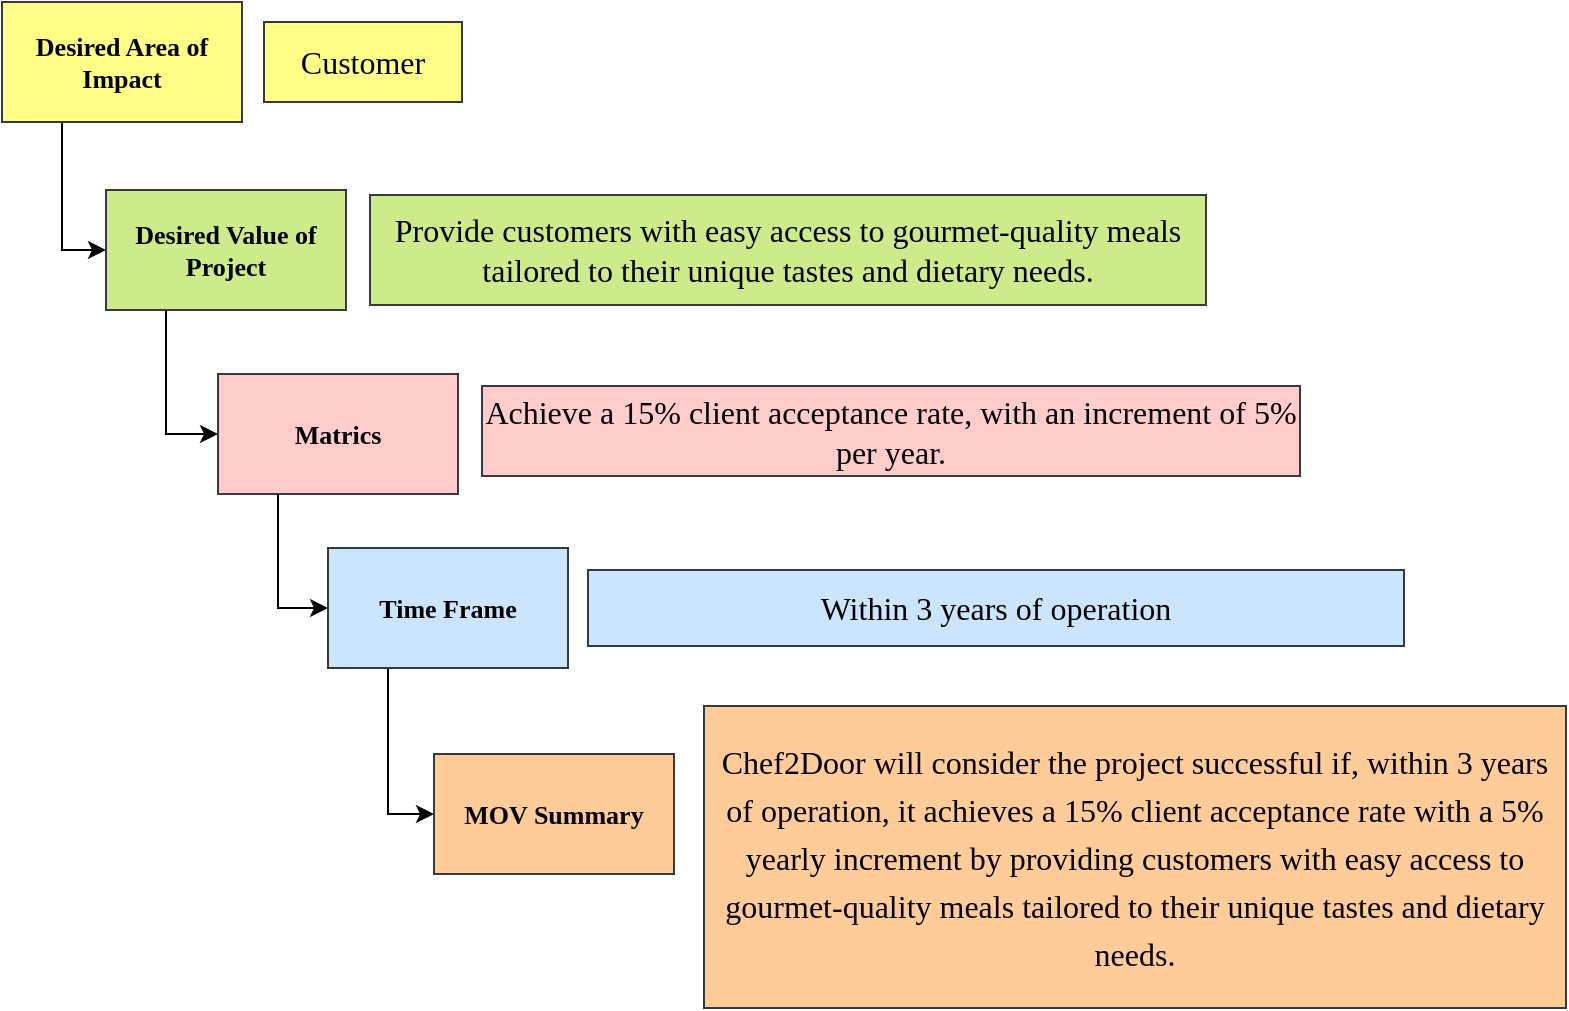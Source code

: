 <mxfile version="24.4.8" type="github" pages="2">
  <diagram name="Page-1" id="UOUT_dEQgqodoObThw4q">
    <mxGraphModel dx="1909" dy="777" grid="0" gridSize="10" guides="1" tooltips="1" connect="1" arrows="1" fold="1" page="0" pageScale="1" pageWidth="827" pageHeight="1169" math="0" shadow="0">
      <root>
        <mxCell id="0" />
        <mxCell id="1" parent="0" />
        <mxCell id="2ig7Iegi0s0cv4aiwe4C-1" value="Customer" style="rounded=0;whiteSpace=wrap;html=1;fillColor=#ffff88;strokeColor=#36393d;fontFamily=Georgia;fontSize=16;" parent="1" vertex="1">
          <mxGeometry x="34" y="54" width="99" height="40" as="geometry" />
        </mxCell>
        <mxCell id="2ig7Iegi0s0cv4aiwe4C-2" value="Provide customers with easy access to gourmet-quality meals tailored to their unique tastes and dietary needs." style="rounded=0;whiteSpace=wrap;html=1;fillColor=#cdeb8b;strokeColor=#36393d;fontFamily=Georgia;fontSize=16;" parent="1" vertex="1">
          <mxGeometry x="87" y="140.5" width="418" height="55" as="geometry" />
        </mxCell>
        <mxCell id="2ig7Iegi0s0cv4aiwe4C-3" value="&lt;font face=&quot;Times New Roman, serif&quot; style=&quot;font-size: 16px;&quot;&gt;&lt;span style=&quot;font-size: 16px;&quot;&gt;Achieve a 15% client acceptance rate, with an increment of 5% per year.&lt;/span&gt;&lt;/font&gt;" style="rounded=0;whiteSpace=wrap;html=1;fillColor=#ffcccc;strokeColor=#36393d;fontFamily=Georgia;fontSize=16;" parent="1" vertex="1">
          <mxGeometry x="143" y="236" width="409" height="45" as="geometry" />
        </mxCell>
        <mxCell id="2ig7Iegi0s0cv4aiwe4C-7" style="edgeStyle=orthogonalEdgeStyle;rounded=0;orthogonalLoop=1;jettySize=auto;html=1;exitX=0.25;exitY=1;exitDx=0;exitDy=0;entryX=0;entryY=0.5;entryDx=0;entryDy=0;fontFamily=Georgia;fontSize=13;" parent="1" source="2ig7Iegi0s0cv4aiwe4C-4" target="2ig7Iegi0s0cv4aiwe4C-5" edge="1">
          <mxGeometry relative="1" as="geometry" />
        </mxCell>
        <mxCell id="2ig7Iegi0s0cv4aiwe4C-4" value="Desired Area of Impact" style="rounded=0;whiteSpace=wrap;html=1;fillColor=#ffff88;strokeColor=#36393d;fontFamily=Georgia;fontSize=13;fontStyle=1" parent="1" vertex="1">
          <mxGeometry x="-97" y="44" width="120" height="60" as="geometry" />
        </mxCell>
        <mxCell id="2ig7Iegi0s0cv4aiwe4C-8" style="edgeStyle=orthogonalEdgeStyle;rounded=0;orthogonalLoop=1;jettySize=auto;html=1;exitX=0.25;exitY=1;exitDx=0;exitDy=0;entryX=0;entryY=0.5;entryDx=0;entryDy=0;fontFamily=Georgia;fontSize=13;" parent="1" source="2ig7Iegi0s0cv4aiwe4C-5" target="2ig7Iegi0s0cv4aiwe4C-6" edge="1">
          <mxGeometry relative="1" as="geometry" />
        </mxCell>
        <mxCell id="2ig7Iegi0s0cv4aiwe4C-5" value="Desired Value of Project" style="rounded=0;whiteSpace=wrap;html=1;fillColor=#cdeb8b;strokeColor=#36393d;fontFamily=Georgia;fontSize=13;fontStyle=1" parent="1" vertex="1">
          <mxGeometry x="-45" y="138" width="120" height="60" as="geometry" />
        </mxCell>
        <mxCell id="2ig7Iegi0s0cv4aiwe4C-10" style="edgeStyle=orthogonalEdgeStyle;rounded=0;orthogonalLoop=1;jettySize=auto;html=1;exitX=0.25;exitY=1;exitDx=0;exitDy=0;entryX=0;entryY=0.5;entryDx=0;entryDy=0;fontFamily=Georgia;fontSize=13;" parent="1" source="2ig7Iegi0s0cv4aiwe4C-6" target="2ig7Iegi0s0cv4aiwe4C-9" edge="1">
          <mxGeometry relative="1" as="geometry" />
        </mxCell>
        <mxCell id="2ig7Iegi0s0cv4aiwe4C-6" value="Matrics" style="rounded=0;whiteSpace=wrap;html=1;fillColor=#ffcccc;strokeColor=#36393d;fontFamily=Georgia;fontSize=13;fontStyle=1" parent="1" vertex="1">
          <mxGeometry x="11" y="230" width="120" height="60" as="geometry" />
        </mxCell>
        <mxCell id="2ig7Iegi0s0cv4aiwe4C-13" style="edgeStyle=orthogonalEdgeStyle;rounded=0;orthogonalLoop=1;jettySize=auto;html=1;exitX=0.25;exitY=1;exitDx=0;exitDy=0;entryX=0;entryY=0.5;entryDx=0;entryDy=0;fontFamily=Georgia;fontSize=13;" parent="1" source="2ig7Iegi0s0cv4aiwe4C-9" target="2ig7Iegi0s0cv4aiwe4C-12" edge="1">
          <mxGeometry relative="1" as="geometry" />
        </mxCell>
        <mxCell id="2ig7Iegi0s0cv4aiwe4C-9" value="Time Frame" style="rounded=0;whiteSpace=wrap;html=1;fillColor=#cce5ff;strokeColor=#36393d;fontFamily=Georgia;fontSize=13;fontStyle=1" parent="1" vertex="1">
          <mxGeometry x="66" y="317" width="120" height="60" as="geometry" />
        </mxCell>
        <mxCell id="2ig7Iegi0s0cv4aiwe4C-11" value="Within 3 years of operation" style="rounded=0;whiteSpace=wrap;html=1;fillColor=#cce5ff;strokeColor=#36393d;fontFamily=Georgia;fontSize=16;" parent="1" vertex="1">
          <mxGeometry x="196" y="328" width="408" height="38" as="geometry" />
        </mxCell>
        <mxCell id="2ig7Iegi0s0cv4aiwe4C-12" value="MOV Summary" style="rounded=0;whiteSpace=wrap;html=1;fillColor=#ffcc99;strokeColor=#36393d;fontFamily=Georgia;fontSize=13;fontStyle=1" parent="1" vertex="1">
          <mxGeometry x="119" y="420" width="120" height="60" as="geometry" />
        </mxCell>
        <mxCell id="2ig7Iegi0s0cv4aiwe4C-14" value="&lt;div style=&quot;font-size: 16px;&quot;&gt;&lt;p class=&quot;MsoListParagraph&quot; style=&quot;margin-bottom: 0cm; line-height: 150%; font-size: 16px;&quot;&gt;&lt;font face=&quot;Times New Roman, serif&quot; style=&quot;font-size: 16px;&quot;&gt;&lt;span style=&quot;font-size: 16px;&quot;&gt;Chef2Door will consider the project successful if, within 3 years of operation, it achieves a 15% client acceptance rate with a 5% yearly increment by providing customers with easy access to gourmet-quality meals tailored to their unique tastes and dietary needs.&lt;/span&gt;&lt;/font&gt;&lt;br style=&quot;font-size: 16px;&quot;&gt;&lt;/p&gt;&lt;/div&gt;" style="rounded=0;html=1;align=center;labelBorderColor=none;spacingBottom=0;spacingTop=-16;whiteSpace=wrap;fillColor=#ffcc99;strokeColor=#36393d;fontFamily=Georgia;fontSize=16;verticalAlign=middle;spacing=2;spacingRight=0;" parent="1" vertex="1">
          <mxGeometry x="254" y="396" width="431" height="151" as="geometry" />
        </mxCell>
      </root>
    </mxGraphModel>
  </diagram>
  <diagram id="X2iOY8vAIocSmT1OVpZl" name="Page-2">
    <mxGraphModel dx="875" dy="435" grid="1" gridSize="10" guides="1" tooltips="1" connect="1" arrows="1" fold="1" page="1" pageScale="1" pageWidth="827" pageHeight="1169" math="0" shadow="0">
      <root>
        <mxCell id="0" />
        <mxCell id="1" parent="0" />
        <mxCell id="1kFcdKziXEvG-IAGALnx-1" value="Define project goals and lay the groundwork for project initiation" style="rounded=0;whiteSpace=wrap;html=1;fillColor=#ffff88;strokeColor=#36393d;fontFamily=Georgia;fontSize=13;spacingLeft=1;" vertex="1" parent="1">
          <mxGeometry x="261" y="85" width="339" height="50" as="geometry" />
        </mxCell>
        <mxCell id="1kFcdKziXEvG-IAGALnx-2" value="Create a detailed project plan and charter outlining project scope, objectives, and stakeholders" style="rounded=0;whiteSpace=wrap;html=1;fillColor=#cdeb8b;strokeColor=#36393d;fontFamily=Georgia;fontSize=13;spacingLeft=1;" vertex="1" parent="1">
          <mxGeometry x="261" y="175.5" width="339" height="49" as="geometry" />
        </mxCell>
        <mxCell id="1kFcdKziXEvG-IAGALnx-3" value="Implement the project plan, coordinate resources, and perform the work outlined in the plan" style="rounded=0;whiteSpace=wrap;html=1;fillColor=#ffcccc;strokeColor=#36393d;fontFamily=Georgia;fontSize=13;" vertex="1" parent="1">
          <mxGeometry x="261" y="265.5" width="339" height="49" as="geometry" />
        </mxCell>
        <mxCell id="jLr1OlrIumhYTrR61fEw-5" style="edgeStyle=orthogonalEdgeStyle;rounded=0;orthogonalLoop=1;jettySize=auto;html=1;exitX=0.5;exitY=1;exitDx=0;exitDy=0;entryX=0.5;entryY=0;entryDx=0;entryDy=0;" edge="1" parent="1" source="1kFcdKziXEvG-IAGALnx-5" target="1kFcdKziXEvG-IAGALnx-7">
          <mxGeometry relative="1" as="geometry" />
        </mxCell>
        <mxCell id="1kFcdKziXEvG-IAGALnx-5" value="Conceptualize and Initialize Project" style="rounded=0;whiteSpace=wrap;html=1;fillColor=#ffff88;strokeColor=#36393d;fontFamily=Georgia;fontSize=13;fontStyle=1" vertex="1" parent="1">
          <mxGeometry x="120" y="80" width="130" height="60" as="geometry" />
        </mxCell>
        <mxCell id="jLr1OlrIumhYTrR61fEw-6" style="edgeStyle=orthogonalEdgeStyle;rounded=0;orthogonalLoop=1;jettySize=auto;html=1;exitX=0.5;exitY=1;exitDx=0;exitDy=0;entryX=0.5;entryY=0;entryDx=0;entryDy=0;" edge="1" parent="1" source="1kFcdKziXEvG-IAGALnx-7" target="1kFcdKziXEvG-IAGALnx-9">
          <mxGeometry relative="1" as="geometry" />
        </mxCell>
        <mxCell id="1kFcdKziXEvG-IAGALnx-7" value="Develop Charter and Plan" style="rounded=0;whiteSpace=wrap;html=1;fillColor=#cdeb8b;strokeColor=#36393d;fontFamily=Georgia;fontSize=13;fontStyle=1" vertex="1" parent="1">
          <mxGeometry x="120" y="170" width="130" height="60" as="geometry" />
        </mxCell>
        <mxCell id="jLr1OlrIumhYTrR61fEw-7" style="edgeStyle=orthogonalEdgeStyle;rounded=0;orthogonalLoop=1;jettySize=auto;html=1;exitX=0.5;exitY=1;exitDx=0;exitDy=0;entryX=0.5;entryY=0;entryDx=0;entryDy=0;" edge="1" parent="1" source="1kFcdKziXEvG-IAGALnx-9" target="1kFcdKziXEvG-IAGALnx-11">
          <mxGeometry relative="1" as="geometry" />
        </mxCell>
        <mxCell id="1kFcdKziXEvG-IAGALnx-9" value="Execution" style="rounded=0;whiteSpace=wrap;html=1;fillColor=#ffcccc;strokeColor=#36393d;fontFamily=Georgia;fontSize=13;fontStyle=1" vertex="1" parent="1">
          <mxGeometry x="120" y="260" width="130" height="60" as="geometry" />
        </mxCell>
        <mxCell id="jLr1OlrIumhYTrR61fEw-8" style="edgeStyle=orthogonalEdgeStyle;rounded=0;orthogonalLoop=1;jettySize=auto;html=1;exitX=0.5;exitY=1;exitDx=0;exitDy=0;entryX=0.5;entryY=0;entryDx=0;entryDy=0;" edge="1" parent="1" source="1kFcdKziXEvG-IAGALnx-11" target="1kFcdKziXEvG-IAGALnx-13">
          <mxGeometry relative="1" as="geometry" />
        </mxCell>
        <mxCell id="1kFcdKziXEvG-IAGALnx-11" value="Design" style="rounded=0;whiteSpace=wrap;html=1;fillColor=#cce5ff;strokeColor=#36393d;fontFamily=Georgia;fontSize=13;fontStyle=1" vertex="1" parent="1">
          <mxGeometry x="120" y="350" width="130" height="60" as="geometry" />
        </mxCell>
        <mxCell id="1kFcdKziXEvG-IAGALnx-12" value="&lt;div&gt;Develop prototypes and blueprints for the project deliverables&lt;/div&gt;" style="rounded=0;whiteSpace=wrap;html=1;fillColor=#cce5ff;strokeColor=#36393d;fontFamily=Georgia;fontSize=13;" vertex="1" parent="1">
          <mxGeometry x="261" y="355.5" width="339" height="49" as="geometry" />
        </mxCell>
        <mxCell id="jLr1OlrIumhYTrR61fEw-9" style="edgeStyle=orthogonalEdgeStyle;rounded=0;orthogonalLoop=1;jettySize=auto;html=1;exitX=0.5;exitY=1;exitDx=0;exitDy=0;entryX=0.5;entryY=0;entryDx=0;entryDy=0;" edge="1" parent="1" source="1kFcdKziXEvG-IAGALnx-13" target="jLr1OlrIumhYTrR61fEw-1">
          <mxGeometry relative="1" as="geometry" />
        </mxCell>
        <mxCell id="1kFcdKziXEvG-IAGALnx-13" value="Implementation" style="rounded=0;whiteSpace=wrap;html=1;fillColor=#ffcc99;strokeColor=#36393d;fontFamily=Georgia;fontSize=13;fontStyle=1" vertex="1" parent="1">
          <mxGeometry x="120" y="440" width="130" height="60" as="geometry" />
        </mxCell>
        <mxCell id="1kFcdKziXEvG-IAGALnx-14" value="&lt;div style=&quot;&quot;&gt;Build and create the project deliverables according to the design specifications&lt;br&gt;&lt;/div&gt;" style="rounded=0;html=1;align=center;labelBorderColor=none;spacingBottom=0;spacingTop=0;whiteSpace=wrap;fillColor=#ffcc99;strokeColor=#36393d;fontFamily=Georgia;fontSize=13;" vertex="1" parent="1">
          <mxGeometry x="261" y="445.06" width="339" height="49.88" as="geometry" />
        </mxCell>
        <mxCell id="jLr1OlrIumhYTrR61fEw-10" style="edgeStyle=orthogonalEdgeStyle;rounded=0;orthogonalLoop=1;jettySize=auto;html=1;exitX=0.5;exitY=1;exitDx=0;exitDy=0;entryX=0.5;entryY=0;entryDx=0;entryDy=0;" edge="1" parent="1" source="jLr1OlrIumhYTrR61fEw-1" target="jLr1OlrIumhYTrR61fEw-3">
          <mxGeometry relative="1" as="geometry" />
        </mxCell>
        <mxCell id="jLr1OlrIumhYTrR61fEw-1" value="Monitoring &amp;amp; Controlling" style="rounded=0;whiteSpace=wrap;html=1;fillColor=#33FF99;strokeColor=#000000;fontFamily=Georgia;fontSize=13;fontStyle=1" vertex="1" parent="1">
          <mxGeometry x="120" y="530" width="130" height="60" as="geometry" />
        </mxCell>
        <mxCell id="jLr1OlrIumhYTrR61fEw-3" value="Closure" style="rounded=0;whiteSpace=wrap;html=1;fillColor=#FF66FF;strokeColor=#36393d;fontFamily=Georgia;fontSize=13;fontStyle=1" vertex="1" parent="1">
          <mxGeometry x="120" y="620" width="130" height="60" as="geometry" />
        </mxCell>
        <mxCell id="jLr1OlrIumhYTrR61fEw-12" value="&lt;div style=&quot;&quot;&gt;Track project progress, identify and address deviations from the plan, and ensure project objectives are met&lt;br&gt;&lt;/div&gt;" style="rounded=0;html=1;align=center;labelBorderColor=none;spacingBottom=0;spacingTop=0;whiteSpace=wrap;fillColor=#33FF99;strokeColor=#36393d;fontFamily=Georgia;fontSize=13;" vertex="1" parent="1">
          <mxGeometry x="261" y="535" width="339" height="49.88" as="geometry" />
        </mxCell>
        <mxCell id="jLr1OlrIumhYTrR61fEw-13" value="&lt;div style=&quot;&quot;&gt;Formalize project completion, hand over deliverables to stakeholders, and document lessons learned for future projects&lt;br&gt;&lt;/div&gt;" style="rounded=0;html=1;align=center;labelBorderColor=none;spacingBottom=0;spacingTop=0;whiteSpace=wrap;fillColor=#FF66FF;strokeColor=#36393d;fontFamily=Georgia;fontSize=13;" vertex="1" parent="1">
          <mxGeometry x="261" y="625.06" width="339" height="49.88" as="geometry" />
        </mxCell>
      </root>
    </mxGraphModel>
  </diagram>
</mxfile>
